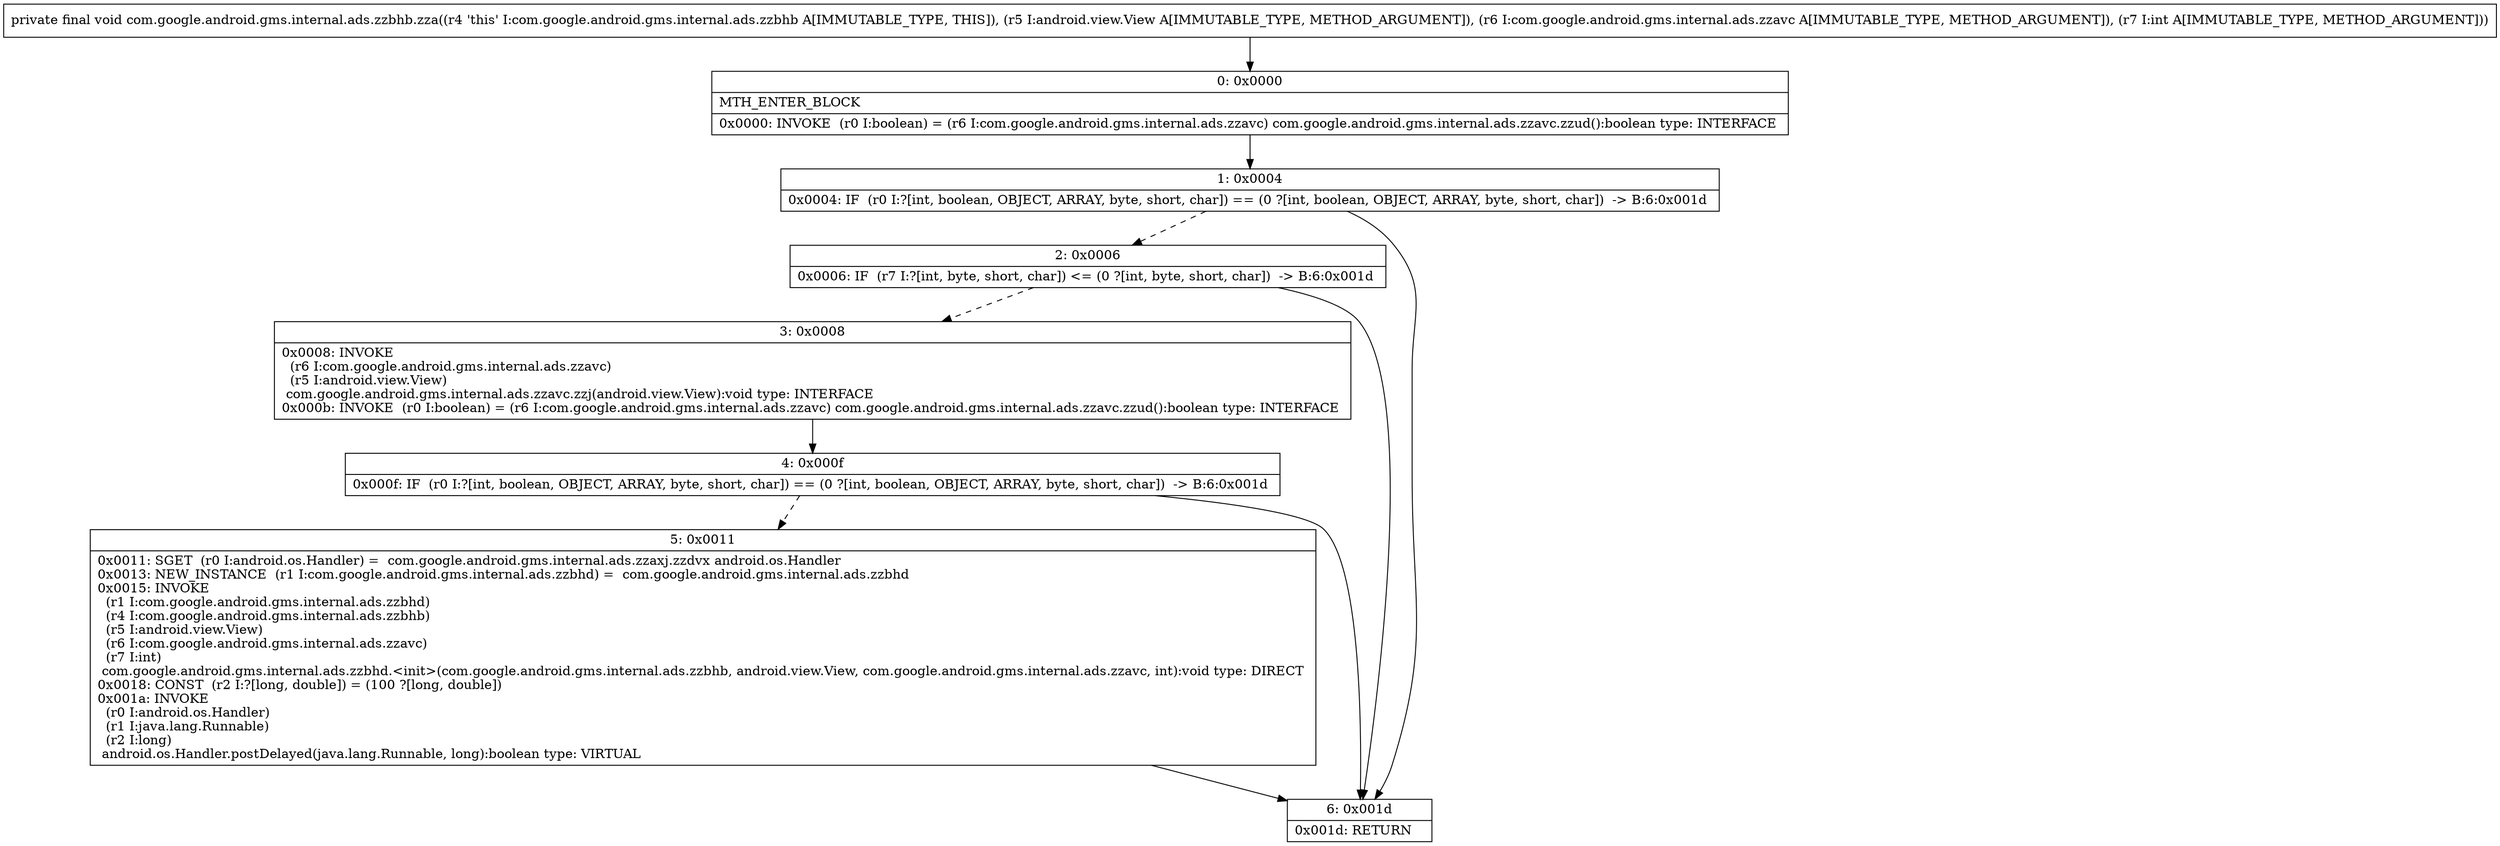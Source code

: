 digraph "CFG forcom.google.android.gms.internal.ads.zzbhb.zza(Landroid\/view\/View;Lcom\/google\/android\/gms\/internal\/ads\/zzavc;I)V" {
Node_0 [shape=record,label="{0\:\ 0x0000|MTH_ENTER_BLOCK\l|0x0000: INVOKE  (r0 I:boolean) = (r6 I:com.google.android.gms.internal.ads.zzavc) com.google.android.gms.internal.ads.zzavc.zzud():boolean type: INTERFACE \l}"];
Node_1 [shape=record,label="{1\:\ 0x0004|0x0004: IF  (r0 I:?[int, boolean, OBJECT, ARRAY, byte, short, char]) == (0 ?[int, boolean, OBJECT, ARRAY, byte, short, char])  \-\> B:6:0x001d \l}"];
Node_2 [shape=record,label="{2\:\ 0x0006|0x0006: IF  (r7 I:?[int, byte, short, char]) \<= (0 ?[int, byte, short, char])  \-\> B:6:0x001d \l}"];
Node_3 [shape=record,label="{3\:\ 0x0008|0x0008: INVOKE  \l  (r6 I:com.google.android.gms.internal.ads.zzavc)\l  (r5 I:android.view.View)\l com.google.android.gms.internal.ads.zzavc.zzj(android.view.View):void type: INTERFACE \l0x000b: INVOKE  (r0 I:boolean) = (r6 I:com.google.android.gms.internal.ads.zzavc) com.google.android.gms.internal.ads.zzavc.zzud():boolean type: INTERFACE \l}"];
Node_4 [shape=record,label="{4\:\ 0x000f|0x000f: IF  (r0 I:?[int, boolean, OBJECT, ARRAY, byte, short, char]) == (0 ?[int, boolean, OBJECT, ARRAY, byte, short, char])  \-\> B:6:0x001d \l}"];
Node_5 [shape=record,label="{5\:\ 0x0011|0x0011: SGET  (r0 I:android.os.Handler) =  com.google.android.gms.internal.ads.zzaxj.zzdvx android.os.Handler \l0x0013: NEW_INSTANCE  (r1 I:com.google.android.gms.internal.ads.zzbhd) =  com.google.android.gms.internal.ads.zzbhd \l0x0015: INVOKE  \l  (r1 I:com.google.android.gms.internal.ads.zzbhd)\l  (r4 I:com.google.android.gms.internal.ads.zzbhb)\l  (r5 I:android.view.View)\l  (r6 I:com.google.android.gms.internal.ads.zzavc)\l  (r7 I:int)\l com.google.android.gms.internal.ads.zzbhd.\<init\>(com.google.android.gms.internal.ads.zzbhb, android.view.View, com.google.android.gms.internal.ads.zzavc, int):void type: DIRECT \l0x0018: CONST  (r2 I:?[long, double]) = (100 ?[long, double]) \l0x001a: INVOKE  \l  (r0 I:android.os.Handler)\l  (r1 I:java.lang.Runnable)\l  (r2 I:long)\l android.os.Handler.postDelayed(java.lang.Runnable, long):boolean type: VIRTUAL \l}"];
Node_6 [shape=record,label="{6\:\ 0x001d|0x001d: RETURN   \l}"];
MethodNode[shape=record,label="{private final void com.google.android.gms.internal.ads.zzbhb.zza((r4 'this' I:com.google.android.gms.internal.ads.zzbhb A[IMMUTABLE_TYPE, THIS]), (r5 I:android.view.View A[IMMUTABLE_TYPE, METHOD_ARGUMENT]), (r6 I:com.google.android.gms.internal.ads.zzavc A[IMMUTABLE_TYPE, METHOD_ARGUMENT]), (r7 I:int A[IMMUTABLE_TYPE, METHOD_ARGUMENT])) }"];
MethodNode -> Node_0;
Node_0 -> Node_1;
Node_1 -> Node_2[style=dashed];
Node_1 -> Node_6;
Node_2 -> Node_3[style=dashed];
Node_2 -> Node_6;
Node_3 -> Node_4;
Node_4 -> Node_5[style=dashed];
Node_4 -> Node_6;
Node_5 -> Node_6;
}

